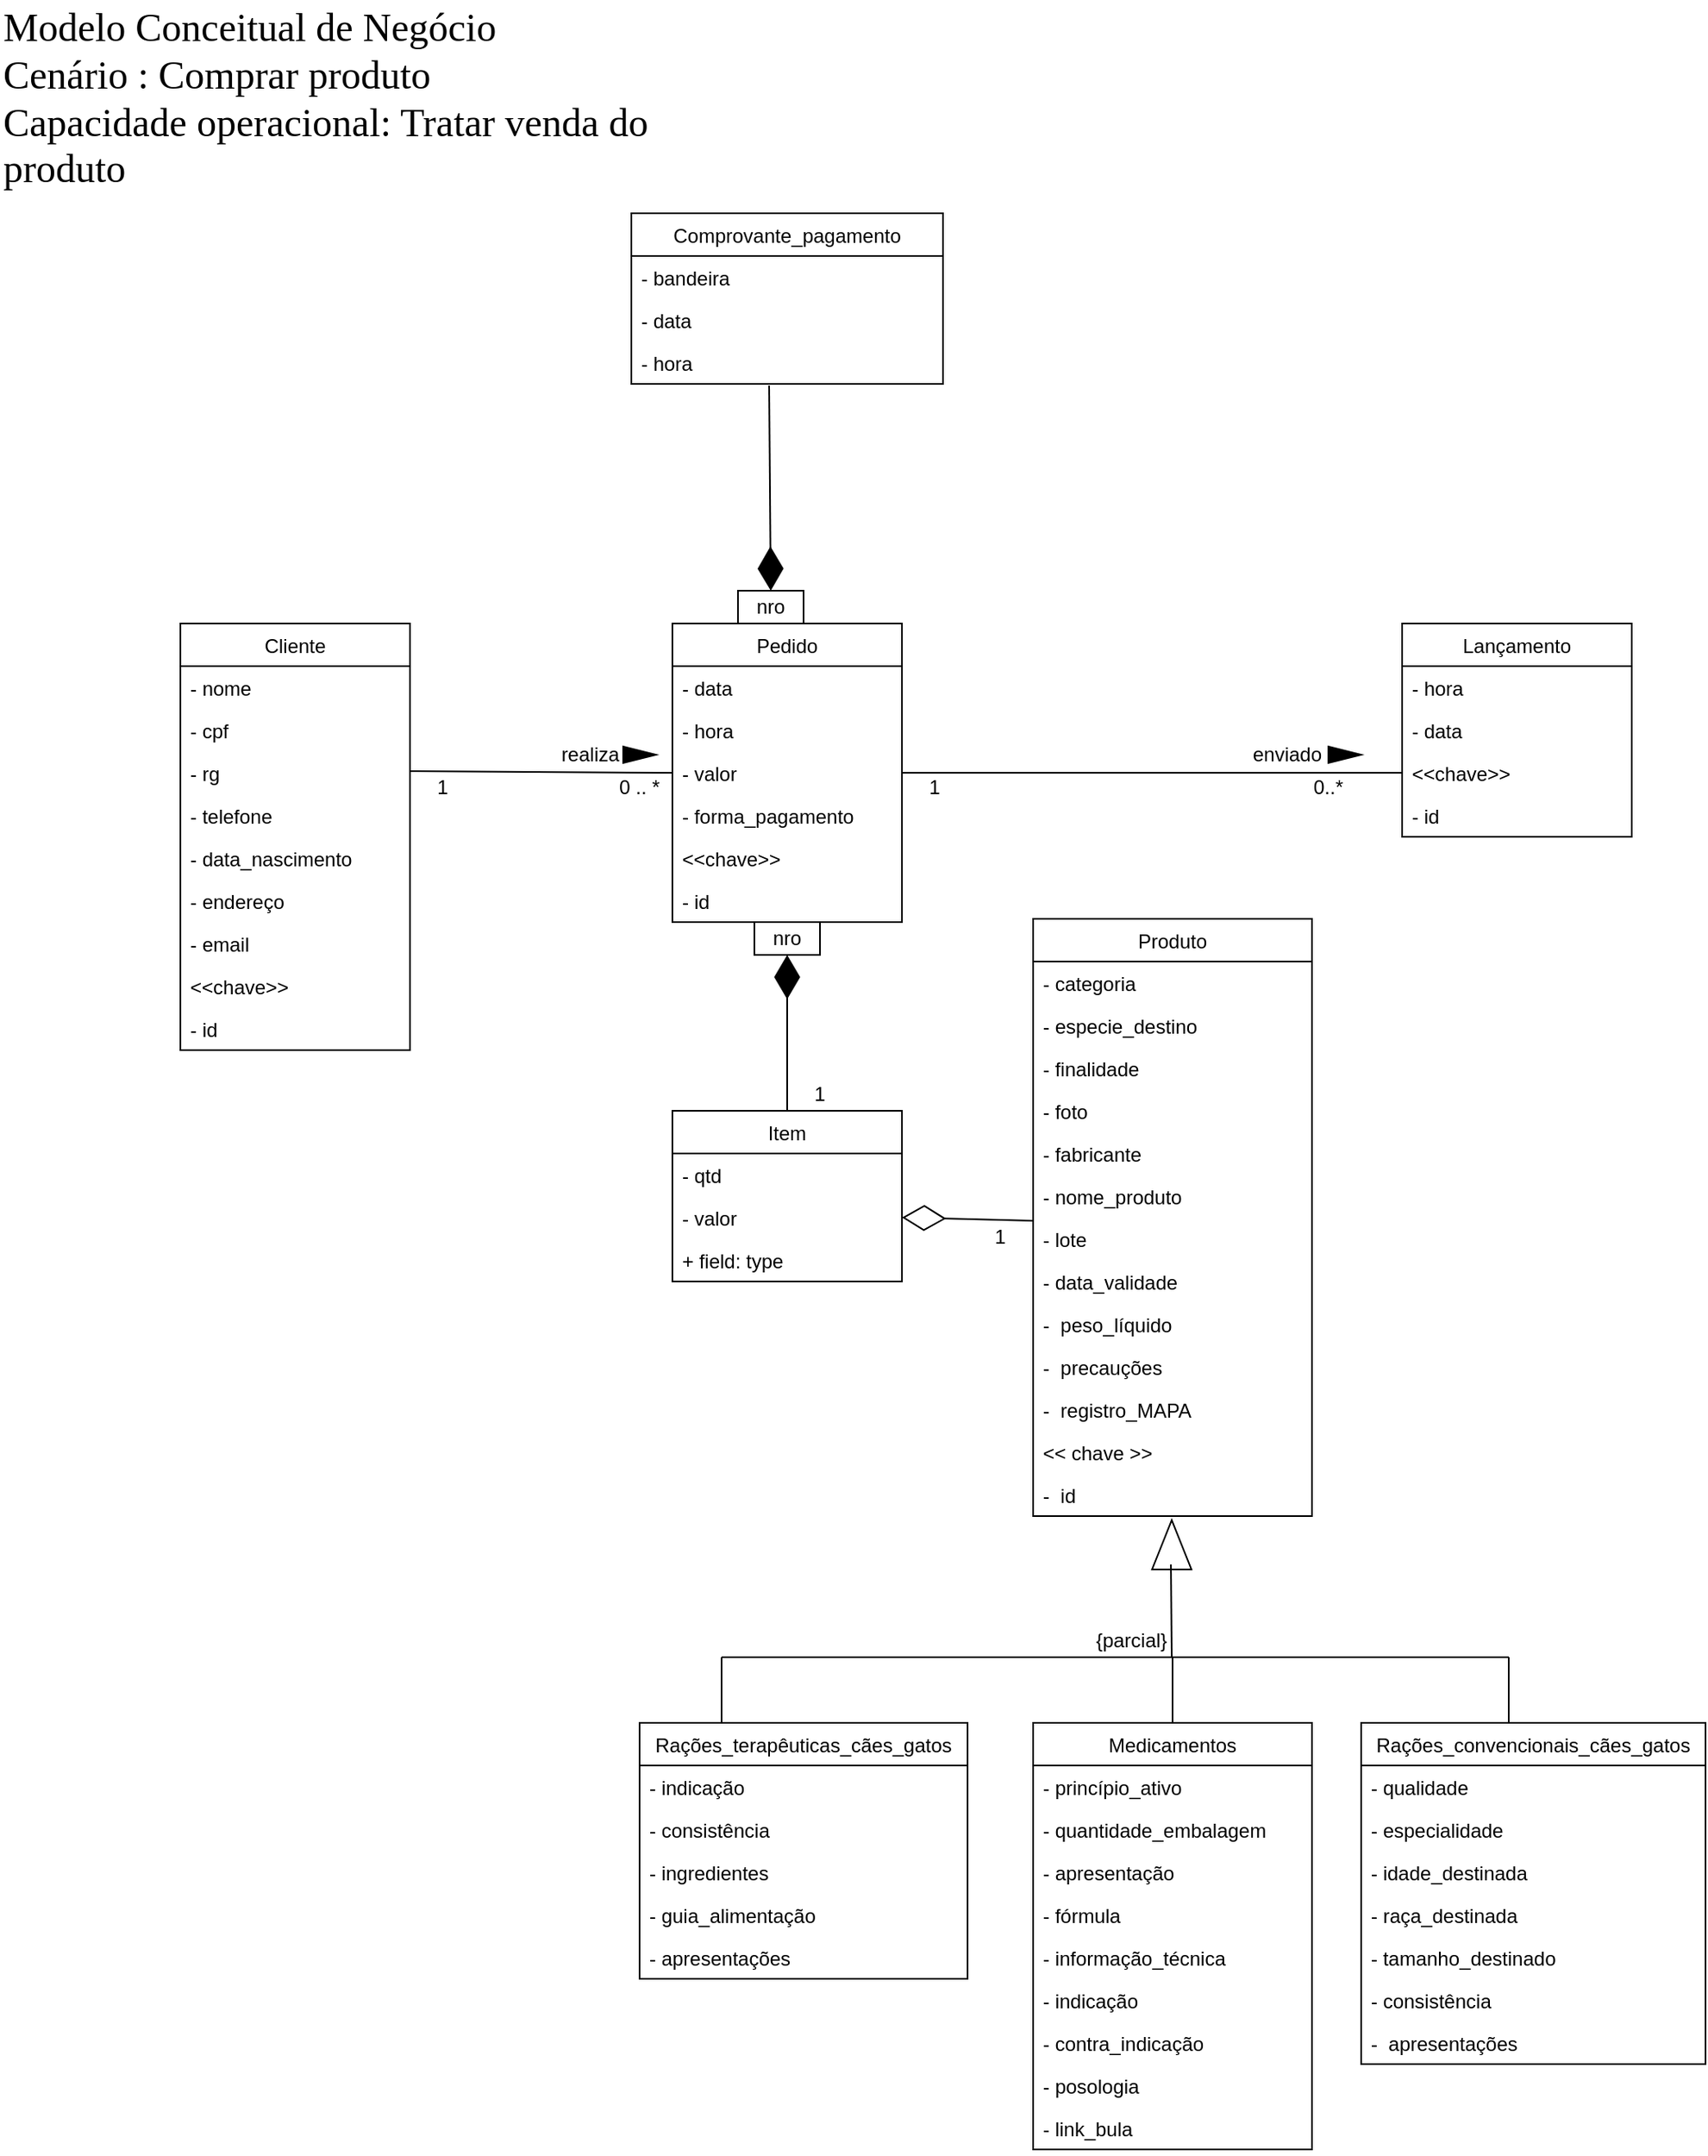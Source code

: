 <mxfile version="13.6.2" type="device"><diagram id="C5RBs43oDa-KdzZeNtuy" name="Page-1"><mxGraphModel dx="1326" dy="806" grid="1" gridSize="10" guides="1" tooltips="1" connect="1" arrows="1" fold="1" page="1" pageScale="1" pageWidth="827" pageHeight="1169" math="0" shadow="0"><root><mxCell id="WIyWlLk6GJQsqaUBKTNV-0"/><mxCell id="WIyWlLk6GJQsqaUBKTNV-1" parent="WIyWlLk6GJQsqaUBKTNV-0"/><mxCell id="k_Gddn2ZgMSQXcS-uL0V-49" value="" style="endArrow=none;html=1;exitX=0;exitY=0;exitDx=0;exitDy=0;entryX=0;entryY=0.5;entryDx=0;entryDy=0;" parent="WIyWlLk6GJQsqaUBKTNV-1" source="k_Gddn2ZgMSQXcS-uL0V-69" target="k_Gddn2ZgMSQXcS-uL0V-34" edge="1"><mxGeometry width="50" height="50" relative="1" as="geometry"><mxPoint x="420" y="580" as="sourcePoint"/><mxPoint x="470" y="530" as="targetPoint"/></mxGeometry></mxCell><mxCell id="k_Gddn2ZgMSQXcS-uL0V-50" value="realiza" style="text;html=1;strokeColor=none;fillColor=none;align=center;verticalAlign=middle;whiteSpace=wrap;rounded=0;" parent="WIyWlLk6GJQsqaUBKTNV-1" vertex="1"><mxGeometry x="350" y="460" width="40" height="20" as="geometry"/></mxCell><mxCell id="k_Gddn2ZgMSQXcS-uL0V-56" value="" style="triangle;whiteSpace=wrap;html=1;fillColor=#000000;" parent="WIyWlLk6GJQsqaUBKTNV-1" vertex="1"><mxGeometry x="390" y="465" width="20" height="10" as="geometry"/></mxCell><mxCell id="k_Gddn2ZgMSQXcS-uL0V-69" value="1" style="text;html=1;strokeColor=none;fillColor=none;align=center;verticalAlign=middle;whiteSpace=wrap;rounded=0;" parent="WIyWlLk6GJQsqaUBKTNV-1" vertex="1"><mxGeometry x="260" y="480" width="40" height="20" as="geometry"/></mxCell><mxCell id="k_Gddn2ZgMSQXcS-uL0V-70" value="0 .. *" style="text;html=1;strokeColor=none;fillColor=none;align=center;verticalAlign=middle;whiteSpace=wrap;rounded=0;" parent="WIyWlLk6GJQsqaUBKTNV-1" vertex="1"><mxGeometry x="380" y="480" width="40" height="20" as="geometry"/></mxCell><mxCell id="k_Gddn2ZgMSQXcS-uL0V-119" value="" style="triangle;whiteSpace=wrap;html=1;rotation=-90;fillColor=#FFFFFF;" parent="WIyWlLk6GJQsqaUBKTNV-1" vertex="1"><mxGeometry x="709.5" y="939.5" width="30" height="24" as="geometry"/></mxCell><mxCell id="k_Gddn2ZgMSQXcS-uL0V-120" value="" style="endArrow=none;html=1;" parent="WIyWlLk6GJQsqaUBKTNV-1" edge="1"><mxGeometry width="50" height="50" relative="1" as="geometry"><mxPoint x="450" y="1020" as="sourcePoint"/><mxPoint x="930" y="1020" as="targetPoint"/></mxGeometry></mxCell><mxCell id="k_Gddn2ZgMSQXcS-uL0V-121" value="" style="endArrow=none;html=1;entryX=0;entryY=0.5;entryDx=0;entryDy=0;" parent="WIyWlLk6GJQsqaUBKTNV-1" edge="1"><mxGeometry width="50" height="50" relative="1" as="geometry"><mxPoint x="724.5" y="1020" as="sourcePoint"/><mxPoint x="724" y="963.5" as="targetPoint"/></mxGeometry></mxCell><mxCell id="k_Gddn2ZgMSQXcS-uL0V-122" value="" style="endArrow=none;html=1;entryX=0.25;entryY=0;entryDx=0;entryDy=0;" parent="WIyWlLk6GJQsqaUBKTNV-1" target="k_Gddn2ZgMSQXcS-uL0V-97" edge="1"><mxGeometry width="50" height="50" relative="1" as="geometry"><mxPoint x="450" y="1020" as="sourcePoint"/><mxPoint x="640" y="800" as="targetPoint"/></mxGeometry></mxCell><mxCell id="k_Gddn2ZgMSQXcS-uL0V-123" value="" style="endArrow=none;html=1;entryX=0.5;entryY=0;entryDx=0;entryDy=0;" parent="WIyWlLk6GJQsqaUBKTNV-1" target="k_Gddn2ZgMSQXcS-uL0V-77" edge="1"><mxGeometry width="50" height="50" relative="1" as="geometry"><mxPoint x="725" y="1020" as="sourcePoint"/><mxPoint x="570" y="940" as="targetPoint"/></mxGeometry></mxCell><mxCell id="k_Gddn2ZgMSQXcS-uL0V-124" value="" style="endArrow=none;html=1;" parent="WIyWlLk6GJQsqaUBKTNV-1" edge="1"><mxGeometry width="50" height="50" relative="1" as="geometry"><mxPoint x="930" y="1060" as="sourcePoint"/><mxPoint x="930" y="1020" as="targetPoint"/></mxGeometry></mxCell><mxCell id="k_Gddn2ZgMSQXcS-uL0V-41" value="Comprovante_pagamento" style="swimlane;fontStyle=0;childLayout=stackLayout;horizontal=1;startSize=26;fillColor=none;horizontalStack=0;resizeParent=1;resizeParentMax=0;resizeLast=0;collapsible=1;marginBottom=0;" parent="WIyWlLk6GJQsqaUBKTNV-1" vertex="1"><mxGeometry x="395" y="140" width="190" height="104" as="geometry"/></mxCell><mxCell id="k_Gddn2ZgMSQXcS-uL0V-42" value="- bandeira" style="text;strokeColor=none;fillColor=none;align=left;verticalAlign=top;spacingLeft=4;spacingRight=4;overflow=hidden;rotatable=0;points=[[0,0.5],[1,0.5]];portConstraint=eastwest;" parent="k_Gddn2ZgMSQXcS-uL0V-41" vertex="1"><mxGeometry y="26" width="190" height="26" as="geometry"/></mxCell><mxCell id="k_Gddn2ZgMSQXcS-uL0V-43" value="- data" style="text;strokeColor=none;fillColor=none;align=left;verticalAlign=top;spacingLeft=4;spacingRight=4;overflow=hidden;rotatable=0;points=[[0,0.5],[1,0.5]];portConstraint=eastwest;" parent="k_Gddn2ZgMSQXcS-uL0V-41" vertex="1"><mxGeometry y="52" width="190" height="26" as="geometry"/></mxCell><mxCell id="k_Gddn2ZgMSQXcS-uL0V-44" value="- hora" style="text;strokeColor=none;fillColor=none;align=left;verticalAlign=top;spacingLeft=4;spacingRight=4;overflow=hidden;rotatable=0;points=[[0,0.5],[1,0.5]];portConstraint=eastwest;" parent="k_Gddn2ZgMSQXcS-uL0V-41" vertex="1"><mxGeometry y="78" width="190" height="26" as="geometry"/></mxCell><mxCell id="k_Gddn2ZgMSQXcS-uL0V-125" value="{parcial}" style="text;html=1;strokeColor=none;fillColor=none;align=center;verticalAlign=middle;whiteSpace=wrap;rounded=0;" parent="WIyWlLk6GJQsqaUBKTNV-1" vertex="1"><mxGeometry x="680" y="1000" width="40" height="20" as="geometry"/></mxCell><mxCell id="k_Gddn2ZgMSQXcS-uL0V-132" value="nro" style="rounded=0;whiteSpace=wrap;html=1;fillColor=#FFFFFF;" parent="WIyWlLk6GJQsqaUBKTNV-1" vertex="1"><mxGeometry x="470" y="572" width="40" height="20" as="geometry"/></mxCell><mxCell id="k_Gddn2ZgMSQXcS-uL0V-133" value="" style="endArrow=diamondThin;endFill=1;endSize=24;html=1;entryX=0.5;entryY=1;entryDx=0;entryDy=0;exitX=0.5;exitY=0;exitDx=0;exitDy=0;" parent="WIyWlLk6GJQsqaUBKTNV-1" source="k_Gddn2ZgMSQXcS-uL0V-127" target="k_Gddn2ZgMSQXcS-uL0V-132" edge="1"><mxGeometry width="160" relative="1" as="geometry"><mxPoint x="490" y="680" as="sourcePoint"/><mxPoint x="720" y="700" as="targetPoint"/></mxGeometry></mxCell><mxCell id="k_Gddn2ZgMSQXcS-uL0V-135" value="" style="endArrow=diamondThin;endFill=0;endSize=24;html=1;entryX=1;entryY=0.5;entryDx=0;entryDy=0;exitX=1;exitY=0;exitDx=0;exitDy=0;" parent="WIyWlLk6GJQsqaUBKTNV-1" source="k_Gddn2ZgMSQXcS-uL0V-138" target="k_Gddn2ZgMSQXcS-uL0V-129" edge="1"><mxGeometry width="160" relative="1" as="geometry"><mxPoint x="660" y="752" as="sourcePoint"/><mxPoint x="604" y="925.5" as="targetPoint"/></mxGeometry></mxCell><mxCell id="k_Gddn2ZgMSQXcS-uL0V-136" value="" style="endArrow=none;html=1;strokeColor=#000000;exitX=1;exitY=0.5;exitDx=0;exitDy=0;entryX=0;entryY=0.5;entryDx=0;entryDy=0;" parent="WIyWlLk6GJQsqaUBKTNV-1" source="k_Gddn2ZgMSQXcS-uL0V-34" edge="1"><mxGeometry width="50" height="50" relative="1" as="geometry"><mxPoint x="620" y="730" as="sourcePoint"/><mxPoint x="865" y="481" as="targetPoint"/></mxGeometry></mxCell><mxCell id="k_Gddn2ZgMSQXcS-uL0V-138" value="1" style="text;html=1;strokeColor=none;fillColor=none;align=center;verticalAlign=middle;whiteSpace=wrap;rounded=0;" parent="WIyWlLk6GJQsqaUBKTNV-1" vertex="1"><mxGeometry x="600" y="754" width="40" height="20" as="geometry"/></mxCell><mxCell id="k_Gddn2ZgMSQXcS-uL0V-139" value="1" style="text;html=1;strokeColor=none;fillColor=none;align=center;verticalAlign=middle;whiteSpace=wrap;rounded=0;" parent="WIyWlLk6GJQsqaUBKTNV-1" vertex="1"><mxGeometry x="490" y="667" width="40" height="20" as="geometry"/></mxCell><mxCell id="k_Gddn2ZgMSQXcS-uL0V-140" value="1" style="text;html=1;strokeColor=none;fillColor=none;align=center;verticalAlign=middle;whiteSpace=wrap;rounded=0;" parent="WIyWlLk6GJQsqaUBKTNV-1" vertex="1"><mxGeometry x="560" y="480" width="40" height="20" as="geometry"/></mxCell><mxCell id="k_Gddn2ZgMSQXcS-uL0V-141" value="0..*" style="text;html=1;strokeColor=none;fillColor=none;align=center;verticalAlign=middle;whiteSpace=wrap;rounded=0;" parent="WIyWlLk6GJQsqaUBKTNV-1" vertex="1"><mxGeometry x="800" y="480" width="40" height="20" as="geometry"/></mxCell><mxCell id="k_Gddn2ZgMSQXcS-uL0V-150" value="enviado" style="text;html=1;strokeColor=none;fillColor=none;align=center;verticalAlign=middle;whiteSpace=wrap;rounded=0;" parent="WIyWlLk6GJQsqaUBKTNV-1" vertex="1"><mxGeometry x="770" y="460" width="50" height="20" as="geometry"/></mxCell><mxCell id="k_Gddn2ZgMSQXcS-uL0V-151" value="" style="triangle;whiteSpace=wrap;html=1;fillColor=#000000;" parent="WIyWlLk6GJQsqaUBKTNV-1" vertex="1"><mxGeometry x="820" y="465" width="20" height="10" as="geometry"/></mxCell><mxCell id="k_Gddn2ZgMSQXcS-uL0V-153" value="nro" style="rounded=0;whiteSpace=wrap;html=1;fillColor=#FFFFFF;" parent="WIyWlLk6GJQsqaUBKTNV-1" vertex="1"><mxGeometry x="460" y="370" width="40" height="20" as="geometry"/></mxCell><mxCell id="k_Gddn2ZgMSQXcS-uL0V-155" value="&lt;div style=&quot;font-size: 24px&quot;&gt;&lt;span&gt;&lt;font face=&quot;Verdana&quot; style=&quot;font-size: 24px&quot;&gt;Modelo Conceitual de Negócio&lt;/font&gt;&lt;/span&gt;&lt;/div&gt;&lt;div style=&quot;font-size: 24px&quot;&gt;&lt;span&gt;&lt;font face=&quot;Verdana&quot; style=&quot;font-size: 24px&quot;&gt;Cenário : Comprar produto&lt;/font&gt;&lt;/span&gt;&lt;/div&gt;&lt;div style=&quot;font-size: 24px&quot;&gt;&lt;span&gt;&lt;font face=&quot;Verdana&quot; style=&quot;font-size: 24px&quot;&gt;Capacidade operacional: Tratar venda do produto&lt;/font&gt;&lt;/span&gt;&lt;/div&gt;" style="text;html=1;strokeColor=none;fillColor=none;align=left;verticalAlign=middle;whiteSpace=wrap;rounded=0;" parent="WIyWlLk6GJQsqaUBKTNV-1" vertex="1"><mxGeometry x="10" y="10" width="460" height="120" as="geometry"/></mxCell><mxCell id="k_Gddn2ZgMSQXcS-uL0V-45" value="Cliente" style="swimlane;fontStyle=0;childLayout=stackLayout;horizontal=1;startSize=26;fillColor=none;horizontalStack=0;resizeParent=1;resizeParentMax=0;resizeLast=0;collapsible=1;marginBottom=0;" parent="WIyWlLk6GJQsqaUBKTNV-1" vertex="1"><mxGeometry x="120" y="390" width="140" height="260" as="geometry"/></mxCell><mxCell id="k_Gddn2ZgMSQXcS-uL0V-46" value="- nome" style="text;strokeColor=none;fillColor=none;align=left;verticalAlign=top;spacingLeft=4;spacingRight=4;overflow=hidden;rotatable=0;points=[[0,0.5],[1,0.5]];portConstraint=eastwest;" parent="k_Gddn2ZgMSQXcS-uL0V-45" vertex="1"><mxGeometry y="26" width="140" height="26" as="geometry"/></mxCell><mxCell id="k_Gddn2ZgMSQXcS-uL0V-59" value="- cpf" style="text;strokeColor=none;fillColor=none;align=left;verticalAlign=top;spacingLeft=4;spacingRight=4;overflow=hidden;rotatable=0;points=[[0,0.5],[1,0.5]];portConstraint=eastwest;" parent="k_Gddn2ZgMSQXcS-uL0V-45" vertex="1"><mxGeometry y="52" width="140" height="26" as="geometry"/></mxCell><mxCell id="k_Gddn2ZgMSQXcS-uL0V-62" value="- rg" style="text;strokeColor=none;fillColor=none;align=left;verticalAlign=top;spacingLeft=4;spacingRight=4;overflow=hidden;rotatable=0;points=[[0,0.5],[1,0.5]];portConstraint=eastwest;" parent="k_Gddn2ZgMSQXcS-uL0V-45" vertex="1"><mxGeometry y="78" width="140" height="26" as="geometry"/></mxCell><mxCell id="k_Gddn2ZgMSQXcS-uL0V-63" value="- telefone" style="text;strokeColor=none;fillColor=none;align=left;verticalAlign=top;spacingLeft=4;spacingRight=4;overflow=hidden;rotatable=0;points=[[0,0.5],[1,0.5]];portConstraint=eastwest;" parent="k_Gddn2ZgMSQXcS-uL0V-45" vertex="1"><mxGeometry y="104" width="140" height="26" as="geometry"/></mxCell><mxCell id="k_Gddn2ZgMSQXcS-uL0V-60" value="- data_nascimento" style="text;strokeColor=none;fillColor=none;align=left;verticalAlign=top;spacingLeft=4;spacingRight=4;overflow=hidden;rotatable=0;points=[[0,0.5],[1,0.5]];portConstraint=eastwest;" parent="k_Gddn2ZgMSQXcS-uL0V-45" vertex="1"><mxGeometry y="130" width="140" height="26" as="geometry"/></mxCell><mxCell id="k_Gddn2ZgMSQXcS-uL0V-61" value="- endereço" style="text;strokeColor=none;fillColor=none;align=left;verticalAlign=top;spacingLeft=4;spacingRight=4;overflow=hidden;rotatable=0;points=[[0,0.5],[1,0.5]];portConstraint=eastwest;" parent="k_Gddn2ZgMSQXcS-uL0V-45" vertex="1"><mxGeometry y="156" width="140" height="26" as="geometry"/></mxCell><mxCell id="k_Gddn2ZgMSQXcS-uL0V-64" value="- email" style="text;strokeColor=none;fillColor=none;align=left;verticalAlign=top;spacingLeft=4;spacingRight=4;overflow=hidden;rotatable=0;points=[[0,0.5],[1,0.5]];portConstraint=eastwest;" parent="k_Gddn2ZgMSQXcS-uL0V-45" vertex="1"><mxGeometry y="182" width="140" height="26" as="geometry"/></mxCell><mxCell id="k_Gddn2ZgMSQXcS-uL0V-47" value="&lt;&lt;chave&gt;&gt;" style="text;strokeColor=none;fillColor=none;align=left;verticalAlign=top;spacingLeft=4;spacingRight=4;overflow=hidden;rotatable=0;points=[[0,0.5],[1,0.5]];portConstraint=eastwest;" parent="k_Gddn2ZgMSQXcS-uL0V-45" vertex="1"><mxGeometry y="208" width="140" height="26" as="geometry"/></mxCell><mxCell id="k_Gddn2ZgMSQXcS-uL0V-48" value="- id" style="text;strokeColor=none;fillColor=none;align=left;verticalAlign=top;spacingLeft=4;spacingRight=4;overflow=hidden;rotatable=0;points=[[0,0.5],[1,0.5]];portConstraint=eastwest;" parent="k_Gddn2ZgMSQXcS-uL0V-45" vertex="1"><mxGeometry y="234" width="140" height="26" as="geometry"/></mxCell><mxCell id="k_Gddn2ZgMSQXcS-uL0V-32" value="Pedido" style="swimlane;fontStyle=0;childLayout=stackLayout;horizontal=1;startSize=26;fillColor=none;horizontalStack=0;resizeParent=1;resizeParentMax=0;resizeLast=0;collapsible=1;marginBottom=0;" parent="WIyWlLk6GJQsqaUBKTNV-1" vertex="1"><mxGeometry x="420" y="390" width="140" height="182" as="geometry"/></mxCell><mxCell id="k_Gddn2ZgMSQXcS-uL0V-33" value="- data" style="text;strokeColor=none;fillColor=none;align=left;verticalAlign=top;spacingLeft=4;spacingRight=4;overflow=hidden;rotatable=0;points=[[0,0.5],[1,0.5]];portConstraint=eastwest;" parent="k_Gddn2ZgMSQXcS-uL0V-32" vertex="1"><mxGeometry y="26" width="140" height="26" as="geometry"/></mxCell><mxCell id="k_Gddn2ZgMSQXcS-uL0V-67" value="- hora" style="text;strokeColor=none;fillColor=none;align=left;verticalAlign=top;spacingLeft=4;spacingRight=4;overflow=hidden;rotatable=0;points=[[0,0.5],[1,0.5]];portConstraint=eastwest;" parent="k_Gddn2ZgMSQXcS-uL0V-32" vertex="1"><mxGeometry y="52" width="140" height="26" as="geometry"/></mxCell><mxCell id="k_Gddn2ZgMSQXcS-uL0V-34" value="- valor" style="text;strokeColor=none;fillColor=none;align=left;verticalAlign=top;spacingLeft=4;spacingRight=4;overflow=hidden;rotatable=0;points=[[0,0.5],[1,0.5]];portConstraint=eastwest;" parent="k_Gddn2ZgMSQXcS-uL0V-32" vertex="1"><mxGeometry y="78" width="140" height="26" as="geometry"/></mxCell><mxCell id="k_Gddn2ZgMSQXcS-uL0V-65" value="- forma_pagamento" style="text;strokeColor=none;fillColor=none;align=left;verticalAlign=top;spacingLeft=4;spacingRight=4;overflow=hidden;rotatable=0;points=[[0,0.5],[1,0.5]];portConstraint=eastwest;" parent="k_Gddn2ZgMSQXcS-uL0V-32" vertex="1"><mxGeometry y="104" width="140" height="26" as="geometry"/></mxCell><mxCell id="k_Gddn2ZgMSQXcS-uL0V-35" value="&lt;&lt;chave&gt;&gt;" style="text;strokeColor=none;fillColor=none;align=left;verticalAlign=top;spacingLeft=4;spacingRight=4;overflow=hidden;rotatable=0;points=[[0,0.5],[1,0.5]];portConstraint=eastwest;" parent="k_Gddn2ZgMSQXcS-uL0V-32" vertex="1"><mxGeometry y="130" width="140" height="26" as="geometry"/></mxCell><mxCell id="k_Gddn2ZgMSQXcS-uL0V-66" value="- id" style="text;strokeColor=none;fillColor=none;align=left;verticalAlign=top;spacingLeft=4;spacingRight=4;overflow=hidden;rotatable=0;points=[[0,0.5],[1,0.5]];portConstraint=eastwest;" parent="k_Gddn2ZgMSQXcS-uL0V-32" vertex="1"><mxGeometry y="156" width="140" height="26" as="geometry"/></mxCell><mxCell id="k_Gddn2ZgMSQXcS-uL0V-127" value="Item" style="swimlane;fontStyle=0;childLayout=stackLayout;horizontal=1;startSize=26;fillColor=none;horizontalStack=0;resizeParent=1;resizeParentMax=0;resizeLast=0;collapsible=1;marginBottom=0;" parent="WIyWlLk6GJQsqaUBKTNV-1" vertex="1"><mxGeometry x="420" y="687" width="140" height="104" as="geometry"/></mxCell><mxCell id="k_Gddn2ZgMSQXcS-uL0V-128" value="- qtd" style="text;strokeColor=none;fillColor=none;align=left;verticalAlign=top;spacingLeft=4;spacingRight=4;overflow=hidden;rotatable=0;points=[[0,0.5],[1,0.5]];portConstraint=eastwest;" parent="k_Gddn2ZgMSQXcS-uL0V-127" vertex="1"><mxGeometry y="26" width="140" height="26" as="geometry"/></mxCell><mxCell id="k_Gddn2ZgMSQXcS-uL0V-129" value="- valor" style="text;strokeColor=none;fillColor=none;align=left;verticalAlign=top;spacingLeft=4;spacingRight=4;overflow=hidden;rotatable=0;points=[[0,0.5],[1,0.5]];portConstraint=eastwest;" parent="k_Gddn2ZgMSQXcS-uL0V-127" vertex="1"><mxGeometry y="52" width="140" height="26" as="geometry"/></mxCell><mxCell id="k_Gddn2ZgMSQXcS-uL0V-130" value="+ field: type" style="text;strokeColor=none;fillColor=none;align=left;verticalAlign=top;spacingLeft=4;spacingRight=4;overflow=hidden;rotatable=0;points=[[0,0.5],[1,0.5]];portConstraint=eastwest;" parent="k_Gddn2ZgMSQXcS-uL0V-127" vertex="1"><mxGeometry y="78" width="140" height="26" as="geometry"/></mxCell><mxCell id="k_Gddn2ZgMSQXcS-uL0V-28" value="Produto" style="swimlane;fontStyle=0;childLayout=stackLayout;horizontal=1;startSize=26;fillColor=none;horizontalStack=0;resizeParent=1;resizeParentMax=0;resizeLast=0;collapsible=1;marginBottom=0;" parent="WIyWlLk6GJQsqaUBKTNV-1" vertex="1"><mxGeometry x="640" y="570" width="170" height="364" as="geometry"/></mxCell><mxCell id="k_Gddn2ZgMSQXcS-uL0V-29" value="- categoria" style="text;strokeColor=none;fillColor=none;align=left;verticalAlign=top;spacingLeft=4;spacingRight=4;overflow=hidden;rotatable=0;points=[[0,0.5],[1,0.5]];portConstraint=eastwest;" parent="k_Gddn2ZgMSQXcS-uL0V-28" vertex="1"><mxGeometry y="26" width="170" height="26" as="geometry"/></mxCell><mxCell id="k_Gddn2ZgMSQXcS-uL0V-76" value="- especie_destino&#10;" style="text;strokeColor=none;fillColor=none;align=left;verticalAlign=top;spacingLeft=4;spacingRight=4;overflow=hidden;rotatable=0;points=[[0,0.5],[1,0.5]];portConstraint=eastwest;" parent="k_Gddn2ZgMSQXcS-uL0V-28" vertex="1"><mxGeometry y="52" width="170" height="26" as="geometry"/></mxCell><mxCell id="Tnu0clvn-JXJl5W5GU-N-0" value="- finalidade" style="text;strokeColor=none;fillColor=none;align=left;verticalAlign=top;spacingLeft=4;spacingRight=4;overflow=hidden;rotatable=0;points=[[0,0.5],[1,0.5]];portConstraint=eastwest;" parent="k_Gddn2ZgMSQXcS-uL0V-28" vertex="1"><mxGeometry y="78" width="170" height="26" as="geometry"/></mxCell><mxCell id="k_Gddn2ZgMSQXcS-uL0V-107" value="- foto" style="text;strokeColor=none;fillColor=none;align=left;verticalAlign=top;spacingLeft=4;spacingRight=4;overflow=hidden;rotatable=0;points=[[0,0.5],[1,0.5]];portConstraint=eastwest;" parent="k_Gddn2ZgMSQXcS-uL0V-28" vertex="1"><mxGeometry y="104" width="170" height="26" as="geometry"/></mxCell><mxCell id="k_Gddn2ZgMSQXcS-uL0V-71" value="- fabricante" style="text;strokeColor=none;fillColor=none;align=left;verticalAlign=top;spacingLeft=4;spacingRight=4;overflow=hidden;rotatable=0;points=[[0,0.5],[1,0.5]];portConstraint=eastwest;" parent="k_Gddn2ZgMSQXcS-uL0V-28" vertex="1"><mxGeometry y="130" width="170" height="26" as="geometry"/></mxCell><mxCell id="k_Gddn2ZgMSQXcS-uL0V-72" value="- nome_produto" style="text;strokeColor=none;fillColor=none;align=left;verticalAlign=top;spacingLeft=4;spacingRight=4;overflow=hidden;rotatable=0;points=[[0,0.5],[1,0.5]];portConstraint=eastwest;" parent="k_Gddn2ZgMSQXcS-uL0V-28" vertex="1"><mxGeometry y="156" width="170" height="26" as="geometry"/></mxCell><mxCell id="k_Gddn2ZgMSQXcS-uL0V-73" value="- lote" style="text;strokeColor=none;fillColor=none;align=left;verticalAlign=top;spacingLeft=4;spacingRight=4;overflow=hidden;rotatable=0;points=[[0,0.5],[1,0.5]];portConstraint=eastwest;" parent="k_Gddn2ZgMSQXcS-uL0V-28" vertex="1"><mxGeometry y="182" width="170" height="26" as="geometry"/></mxCell><mxCell id="k_Gddn2ZgMSQXcS-uL0V-75" value="- data_validade" style="text;strokeColor=none;fillColor=none;align=left;verticalAlign=top;spacingLeft=4;spacingRight=4;overflow=hidden;rotatable=0;points=[[0,0.5],[1,0.5]];portConstraint=eastwest;" parent="k_Gddn2ZgMSQXcS-uL0V-28" vertex="1"><mxGeometry y="208" width="170" height="26" as="geometry"/></mxCell><mxCell id="k_Gddn2ZgMSQXcS-uL0V-108" value="-  peso_líquido" style="text;strokeColor=none;fillColor=none;align=left;verticalAlign=top;spacingLeft=4;spacingRight=4;overflow=hidden;rotatable=0;points=[[0,0.5],[1,0.5]];portConstraint=eastwest;" parent="k_Gddn2ZgMSQXcS-uL0V-28" vertex="1"><mxGeometry y="234" width="170" height="26" as="geometry"/></mxCell><mxCell id="k_Gddn2ZgMSQXcS-uL0V-109" value="-  precauções" style="text;strokeColor=none;fillColor=none;align=left;verticalAlign=top;spacingLeft=4;spacingRight=4;overflow=hidden;rotatable=0;points=[[0,0.5],[1,0.5]];portConstraint=eastwest;" parent="k_Gddn2ZgMSQXcS-uL0V-28" vertex="1"><mxGeometry y="260" width="170" height="26" as="geometry"/></mxCell><mxCell id="k_Gddn2ZgMSQXcS-uL0V-118" value="-  registro_MAPA" style="text;strokeColor=none;fillColor=none;align=left;verticalAlign=top;spacingLeft=4;spacingRight=4;overflow=hidden;rotatable=0;points=[[0,0.5],[1,0.5]];portConstraint=eastwest;" parent="k_Gddn2ZgMSQXcS-uL0V-28" vertex="1"><mxGeometry y="286" width="170" height="26" as="geometry"/></mxCell><mxCell id="k_Gddn2ZgMSQXcS-uL0V-111" value="&lt;&lt; chave &gt;&gt;" style="text;strokeColor=none;fillColor=none;align=left;verticalAlign=top;spacingLeft=4;spacingRight=4;overflow=hidden;rotatable=0;points=[[0,0.5],[1,0.5]];portConstraint=eastwest;" parent="k_Gddn2ZgMSQXcS-uL0V-28" vertex="1"><mxGeometry y="312" width="170" height="26" as="geometry"/></mxCell><mxCell id="k_Gddn2ZgMSQXcS-uL0V-112" value="-  id" style="text;strokeColor=none;fillColor=none;align=left;verticalAlign=top;spacingLeft=4;spacingRight=4;overflow=hidden;rotatable=0;points=[[0,0.5],[1,0.5]];portConstraint=eastwest;" parent="k_Gddn2ZgMSQXcS-uL0V-28" vertex="1"><mxGeometry y="338" width="170" height="26" as="geometry"/></mxCell><mxCell id="k_Gddn2ZgMSQXcS-uL0V-87" value="Rações_convencionais_cães_gatos" style="swimlane;fontStyle=0;childLayout=stackLayout;horizontal=1;startSize=26;fillColor=none;horizontalStack=0;resizeParent=1;resizeParentMax=0;resizeLast=0;collapsible=1;marginBottom=0;" parent="WIyWlLk6GJQsqaUBKTNV-1" vertex="1"><mxGeometry x="840" y="1060" width="210" height="208" as="geometry"/></mxCell><mxCell id="k_Gddn2ZgMSQXcS-uL0V-88" value="- qualidade" style="text;strokeColor=none;fillColor=none;align=left;verticalAlign=top;spacingLeft=4;spacingRight=4;overflow=hidden;rotatable=0;points=[[0,0.5],[1,0.5]];portConstraint=eastwest;" parent="k_Gddn2ZgMSQXcS-uL0V-87" vertex="1"><mxGeometry y="26" width="210" height="26" as="geometry"/></mxCell><mxCell id="k_Gddn2ZgMSQXcS-uL0V-96" value="- especialidade" style="text;strokeColor=none;fillColor=none;align=left;verticalAlign=top;spacingLeft=4;spacingRight=4;overflow=hidden;rotatable=0;points=[[0,0.5],[1,0.5]];portConstraint=eastwest;" parent="k_Gddn2ZgMSQXcS-uL0V-87" vertex="1"><mxGeometry y="52" width="210" height="26" as="geometry"/></mxCell><mxCell id="k_Gddn2ZgMSQXcS-uL0V-113" value="- idade_destinada" style="text;strokeColor=none;fillColor=none;align=left;verticalAlign=top;spacingLeft=4;spacingRight=4;overflow=hidden;rotatable=0;points=[[0,0.5],[1,0.5]];portConstraint=eastwest;" parent="k_Gddn2ZgMSQXcS-uL0V-87" vertex="1"><mxGeometry y="78" width="210" height="26" as="geometry"/></mxCell><mxCell id="k_Gddn2ZgMSQXcS-uL0V-114" value="- raça_destinada" style="text;strokeColor=none;fillColor=none;align=left;verticalAlign=top;spacingLeft=4;spacingRight=4;overflow=hidden;rotatable=0;points=[[0,0.5],[1,0.5]];portConstraint=eastwest;" parent="k_Gddn2ZgMSQXcS-uL0V-87" vertex="1"><mxGeometry y="104" width="210" height="26" as="geometry"/></mxCell><mxCell id="k_Gddn2ZgMSQXcS-uL0V-115" value="- tamanho_destinado" style="text;strokeColor=none;fillColor=none;align=left;verticalAlign=top;spacingLeft=4;spacingRight=4;overflow=hidden;rotatable=0;points=[[0,0.5],[1,0.5]];portConstraint=eastwest;" parent="k_Gddn2ZgMSQXcS-uL0V-87" vertex="1"><mxGeometry y="130" width="210" height="26" as="geometry"/></mxCell><mxCell id="k_Gddn2ZgMSQXcS-uL0V-117" value="- consistência" style="text;strokeColor=none;fillColor=none;align=left;verticalAlign=top;spacingLeft=4;spacingRight=4;overflow=hidden;rotatable=0;points=[[0,0.5],[1,0.5]];portConstraint=eastwest;" parent="k_Gddn2ZgMSQXcS-uL0V-87" vertex="1"><mxGeometry y="156" width="210" height="26" as="geometry"/></mxCell><mxCell id="Tnu0clvn-JXJl5W5GU-N-1" value="-  apresentações" style="text;strokeColor=none;fillColor=none;align=left;verticalAlign=top;spacingLeft=4;spacingRight=4;overflow=hidden;rotatable=0;points=[[0,0.5],[1,0.5]];portConstraint=eastwest;" parent="k_Gddn2ZgMSQXcS-uL0V-87" vertex="1"><mxGeometry y="182" width="210" height="26" as="geometry"/></mxCell><mxCell id="k_Gddn2ZgMSQXcS-uL0V-77" value="Medicamentos" style="swimlane;fontStyle=0;childLayout=stackLayout;horizontal=1;startSize=26;fillColor=none;horizontalStack=0;resizeParent=1;resizeParentMax=0;resizeLast=0;collapsible=1;marginBottom=0;" parent="WIyWlLk6GJQsqaUBKTNV-1" vertex="1"><mxGeometry x="640" y="1060" width="170" height="260" as="geometry"/></mxCell><mxCell id="k_Gddn2ZgMSQXcS-uL0V-78" value="- princípio_ativo" style="text;strokeColor=none;fillColor=none;align=left;verticalAlign=top;spacingLeft=4;spacingRight=4;overflow=hidden;rotatable=0;points=[[0,0.5],[1,0.5]];portConstraint=eastwest;" parent="k_Gddn2ZgMSQXcS-uL0V-77" vertex="1"><mxGeometry y="26" width="170" height="26" as="geometry"/></mxCell><mxCell id="k_Gddn2ZgMSQXcS-uL0V-79" value="- quantidade_embalagem" style="text;strokeColor=none;fillColor=none;align=left;verticalAlign=top;spacingLeft=4;spacingRight=4;overflow=hidden;rotatable=0;points=[[0,0.5],[1,0.5]];portConstraint=eastwest;" parent="k_Gddn2ZgMSQXcS-uL0V-77" vertex="1"><mxGeometry y="52" width="170" height="26" as="geometry"/></mxCell><mxCell id="k_Gddn2ZgMSQXcS-uL0V-80" value="- apresentação" style="text;strokeColor=none;fillColor=none;align=left;verticalAlign=top;spacingLeft=4;spacingRight=4;overflow=hidden;rotatable=0;points=[[0,0.5],[1,0.5]];portConstraint=eastwest;" parent="k_Gddn2ZgMSQXcS-uL0V-77" vertex="1"><mxGeometry y="78" width="170" height="26" as="geometry"/></mxCell><mxCell id="k_Gddn2ZgMSQXcS-uL0V-81" value="- fórmula" style="text;strokeColor=none;fillColor=none;align=left;verticalAlign=top;spacingLeft=4;spacingRight=4;overflow=hidden;rotatable=0;points=[[0,0.5],[1,0.5]];portConstraint=eastwest;" parent="k_Gddn2ZgMSQXcS-uL0V-77" vertex="1"><mxGeometry y="104" width="170" height="26" as="geometry"/></mxCell><mxCell id="k_Gddn2ZgMSQXcS-uL0V-82" value="- informação_técnica" style="text;strokeColor=none;fillColor=none;align=left;verticalAlign=top;spacingLeft=4;spacingRight=4;overflow=hidden;rotatable=0;points=[[0,0.5],[1,0.5]];portConstraint=eastwest;" parent="k_Gddn2ZgMSQXcS-uL0V-77" vertex="1"><mxGeometry y="130" width="170" height="26" as="geometry"/></mxCell><mxCell id="k_Gddn2ZgMSQXcS-uL0V-83" value="- indicação" style="text;strokeColor=none;fillColor=none;align=left;verticalAlign=top;spacingLeft=4;spacingRight=4;overflow=hidden;rotatable=0;points=[[0,0.5],[1,0.5]];portConstraint=eastwest;" parent="k_Gddn2ZgMSQXcS-uL0V-77" vertex="1"><mxGeometry y="156" width="170" height="26" as="geometry"/></mxCell><mxCell id="k_Gddn2ZgMSQXcS-uL0V-84" value="- contra_indicação" style="text;strokeColor=none;fillColor=none;align=left;verticalAlign=top;spacingLeft=4;spacingRight=4;overflow=hidden;rotatable=0;points=[[0,0.5],[1,0.5]];portConstraint=eastwest;" parent="k_Gddn2ZgMSQXcS-uL0V-77" vertex="1"><mxGeometry y="182" width="170" height="26" as="geometry"/></mxCell><mxCell id="k_Gddn2ZgMSQXcS-uL0V-85" value="- posologia" style="text;strokeColor=none;fillColor=none;align=left;verticalAlign=top;spacingLeft=4;spacingRight=4;overflow=hidden;rotatable=0;points=[[0,0.5],[1,0.5]];portConstraint=eastwest;" parent="k_Gddn2ZgMSQXcS-uL0V-77" vertex="1"><mxGeometry y="208" width="170" height="26" as="geometry"/></mxCell><mxCell id="k_Gddn2ZgMSQXcS-uL0V-86" value="- link_bula" style="text;strokeColor=none;fillColor=none;align=left;verticalAlign=top;spacingLeft=4;spacingRight=4;overflow=hidden;rotatable=0;points=[[0,0.5],[1,0.5]];portConstraint=eastwest;" parent="k_Gddn2ZgMSQXcS-uL0V-77" vertex="1"><mxGeometry y="234" width="170" height="26" as="geometry"/></mxCell><mxCell id="k_Gddn2ZgMSQXcS-uL0V-97" value="Rações_terapêuticas_cães_gatos" style="swimlane;fontStyle=0;childLayout=stackLayout;horizontal=1;startSize=26;fillColor=none;horizontalStack=0;resizeParent=1;resizeParentMax=0;resizeLast=0;collapsible=1;marginBottom=0;" parent="WIyWlLk6GJQsqaUBKTNV-1" vertex="1"><mxGeometry x="400" y="1060" width="200" height="156" as="geometry"/></mxCell><mxCell id="k_Gddn2ZgMSQXcS-uL0V-99" value="- indicação" style="text;strokeColor=none;fillColor=none;align=left;verticalAlign=top;spacingLeft=4;spacingRight=4;overflow=hidden;rotatable=0;points=[[0,0.5],[1,0.5]];portConstraint=eastwest;" parent="k_Gddn2ZgMSQXcS-uL0V-97" vertex="1"><mxGeometry y="26" width="200" height="26" as="geometry"/></mxCell><mxCell id="k_Gddn2ZgMSQXcS-uL0V-116" value="- consistência" style="text;strokeColor=none;fillColor=none;align=left;verticalAlign=top;spacingLeft=4;spacingRight=4;overflow=hidden;rotatable=0;points=[[0,0.5],[1,0.5]];portConstraint=eastwest;" parent="k_Gddn2ZgMSQXcS-uL0V-97" vertex="1"><mxGeometry y="52" width="200" height="26" as="geometry"/></mxCell><mxCell id="k_Gddn2ZgMSQXcS-uL0V-100" value="- ingredientes" style="text;strokeColor=none;fillColor=none;align=left;verticalAlign=top;spacingLeft=4;spacingRight=4;overflow=hidden;rotatable=0;points=[[0,0.5],[1,0.5]];portConstraint=eastwest;" parent="k_Gddn2ZgMSQXcS-uL0V-97" vertex="1"><mxGeometry y="78" width="200" height="26" as="geometry"/></mxCell><mxCell id="k_Gddn2ZgMSQXcS-uL0V-110" value="- guia_alimentação" style="text;strokeColor=none;fillColor=none;align=left;verticalAlign=top;spacingLeft=4;spacingRight=4;overflow=hidden;rotatable=0;points=[[0,0.5],[1,0.5]];portConstraint=eastwest;" parent="k_Gddn2ZgMSQXcS-uL0V-97" vertex="1"><mxGeometry y="104" width="200" height="26" as="geometry"/></mxCell><mxCell id="Tnu0clvn-JXJl5W5GU-N-2" value="- apresentações" style="text;strokeColor=none;fillColor=none;align=left;verticalAlign=top;spacingLeft=4;spacingRight=4;overflow=hidden;rotatable=0;points=[[0,0.5],[1,0.5]];portConstraint=eastwest;" parent="k_Gddn2ZgMSQXcS-uL0V-97" vertex="1"><mxGeometry y="130" width="200" height="26" as="geometry"/></mxCell><mxCell id="k_Gddn2ZgMSQXcS-uL0V-36" value="Lançamento" style="swimlane;fontStyle=0;childLayout=stackLayout;horizontal=1;startSize=26;fillColor=none;horizontalStack=0;resizeParent=1;resizeParentMax=0;resizeLast=0;collapsible=1;marginBottom=0;" parent="WIyWlLk6GJQsqaUBKTNV-1" vertex="1"><mxGeometry x="865" y="390" width="140" height="130" as="geometry"/></mxCell><mxCell id="k_Gddn2ZgMSQXcS-uL0V-39" value="- hora" style="text;strokeColor=none;fillColor=none;align=left;verticalAlign=top;spacingLeft=4;spacingRight=4;overflow=hidden;rotatable=0;points=[[0,0.5],[1,0.5]];portConstraint=eastwest;" parent="k_Gddn2ZgMSQXcS-uL0V-36" vertex="1"><mxGeometry y="26" width="140" height="26" as="geometry"/></mxCell><mxCell id="k_Gddn2ZgMSQXcS-uL0V-38" value="- data" style="text;strokeColor=none;fillColor=none;align=left;verticalAlign=top;spacingLeft=4;spacingRight=4;overflow=hidden;rotatable=0;points=[[0,0.5],[1,0.5]];portConstraint=eastwest;" parent="k_Gddn2ZgMSQXcS-uL0V-36" vertex="1"><mxGeometry y="52" width="140" height="26" as="geometry"/></mxCell><mxCell id="k_Gddn2ZgMSQXcS-uL0V-148" value="&lt;&lt;chave&gt;&gt;" style="text;strokeColor=none;fillColor=none;align=left;verticalAlign=top;spacingLeft=4;spacingRight=4;overflow=hidden;rotatable=0;points=[[0,0.5],[1,0.5]];portConstraint=eastwest;" parent="k_Gddn2ZgMSQXcS-uL0V-36" vertex="1"><mxGeometry y="78" width="140" height="26" as="geometry"/></mxCell><mxCell id="k_Gddn2ZgMSQXcS-uL0V-149" value="- id" style="text;strokeColor=none;fillColor=none;align=left;verticalAlign=top;spacingLeft=4;spacingRight=4;overflow=hidden;rotatable=0;points=[[0,0.5],[1,0.5]];portConstraint=eastwest;" parent="k_Gddn2ZgMSQXcS-uL0V-36" vertex="1"><mxGeometry y="104" width="140" height="26" as="geometry"/></mxCell><mxCell id="voMpfeORXaMByXKXKeKx-0" value="" style="endArrow=diamondThin;endFill=1;endSize=24;html=1;entryX=0.5;entryY=0;entryDx=0;entryDy=0;" edge="1" parent="WIyWlLk6GJQsqaUBKTNV-1" target="k_Gddn2ZgMSQXcS-uL0V-153"><mxGeometry width="160" relative="1" as="geometry"><mxPoint x="479" y="245" as="sourcePoint"/><mxPoint x="479" y="340" as="targetPoint"/></mxGeometry></mxCell></root></mxGraphModel></diagram></mxfile>